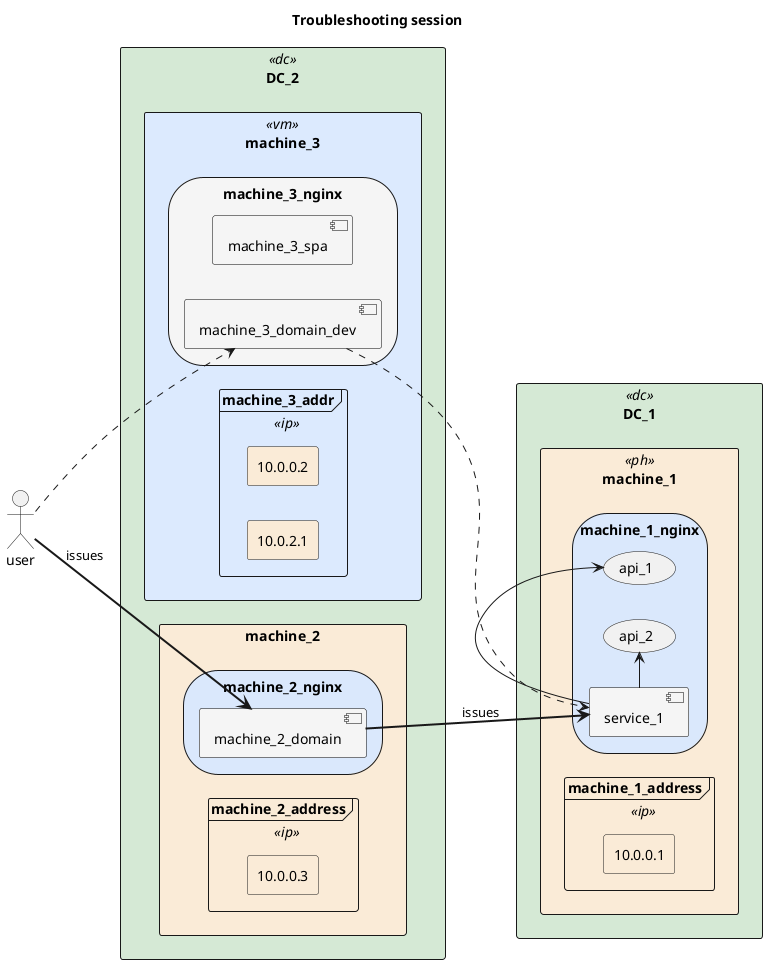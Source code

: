 @startuml
skinparam node {
 borderColor Blue
 backgroundColor LightCyan
 backgroundColor<<shared node>> Magenta
}
skinparam rectangle {
    BackgroundColor<<dc>> D5E9D5
    BackgroundColor<<vm>> DCEAFE
    BackgroundColor AntiqueWhite
    BackgroundColor<<dev>> LightGreen
    BackgroundColor<<prod>> #D46A6A
}
skinparam storage {
  backgroundColor DAE8FC
}
skinparam component{
    BackgroundColor WhiteSmoke
    BackgroundColor<<shared>> APPLICATION
    borderColor black
}
title Troubleshooting session
left to right direction
actor user
rectangle DC_1 <<dc>> {
  rectangle machine_1 <<ph>>{
    storage machine_1_nginx {
      [service_1]->(api_1)
      [service_1]->(api_2)
    }
    frame machine_1_address <<ip>> {
      rectangle 10.0.0.1
    }
  }
}
rectangle DC_2 <<dc>> {
  rectangle machine_3 <<vm>>{
    storage machine_3_nginx #WhiteSmoke {
    ' storage nginx {
      [machine_3_spa]
      [machine_3_domain_dev]
    }
    frame machine_3_addr <<ip>> {
      rectangle 10.0.0.2
      rectangle 10.0.2.1
    }
  }
   rectangle machine_2 {
    storage machine_2_nginx {
      [machine_2_domain]
    }
    frame machine_2_address <<ip>> {
      rectangle 10.0.0.3
    }
  }
}
user ==> machine_2_domain: issues
user ..> [machine_3_domain_dev]
[machine_3_domain_dev] ..> service_1
machine_2_domain ==> service_1: issues
@enduml

